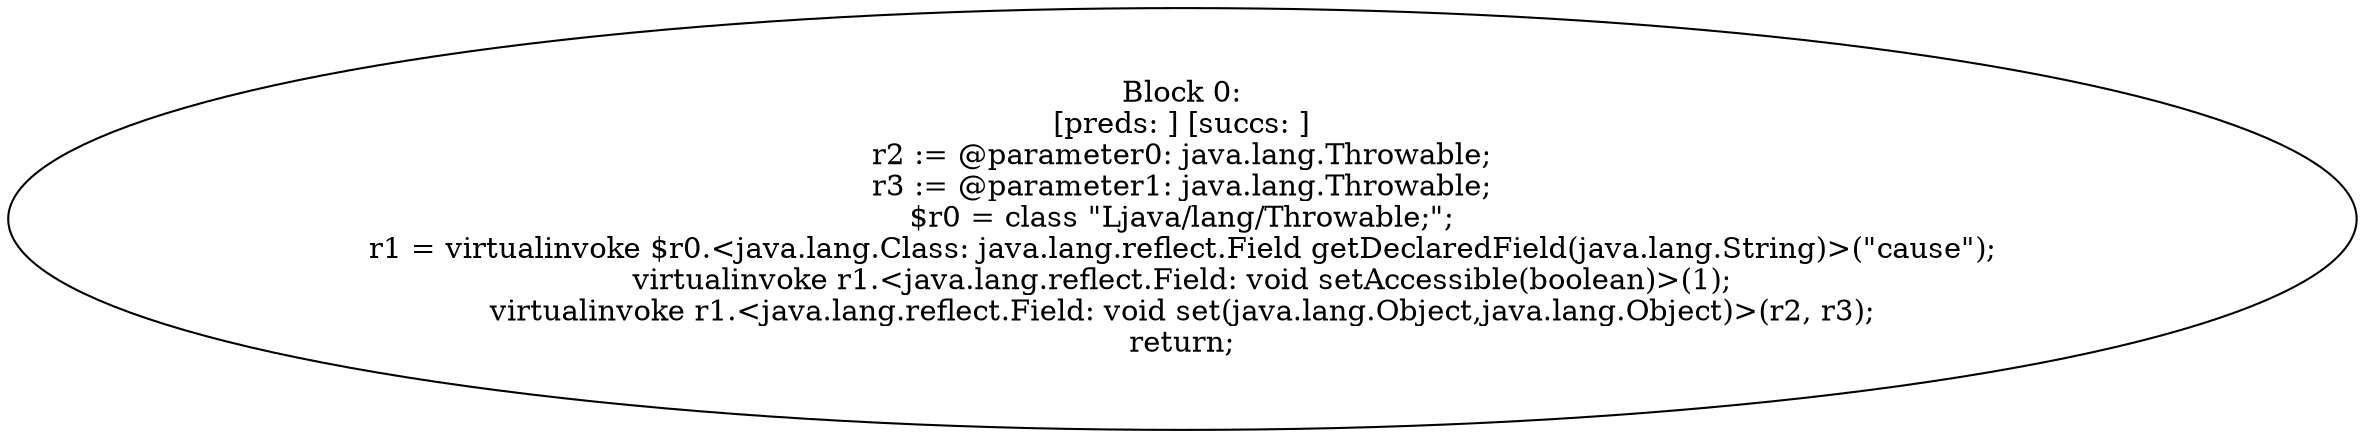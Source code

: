 digraph "unitGraph" {
    "Block 0:
[preds: ] [succs: ]
r2 := @parameter0: java.lang.Throwable;
r3 := @parameter1: java.lang.Throwable;
$r0 = class \"Ljava/lang/Throwable;\";
r1 = virtualinvoke $r0.<java.lang.Class: java.lang.reflect.Field getDeclaredField(java.lang.String)>(\"cause\");
virtualinvoke r1.<java.lang.reflect.Field: void setAccessible(boolean)>(1);
virtualinvoke r1.<java.lang.reflect.Field: void set(java.lang.Object,java.lang.Object)>(r2, r3);
return;
"
}
